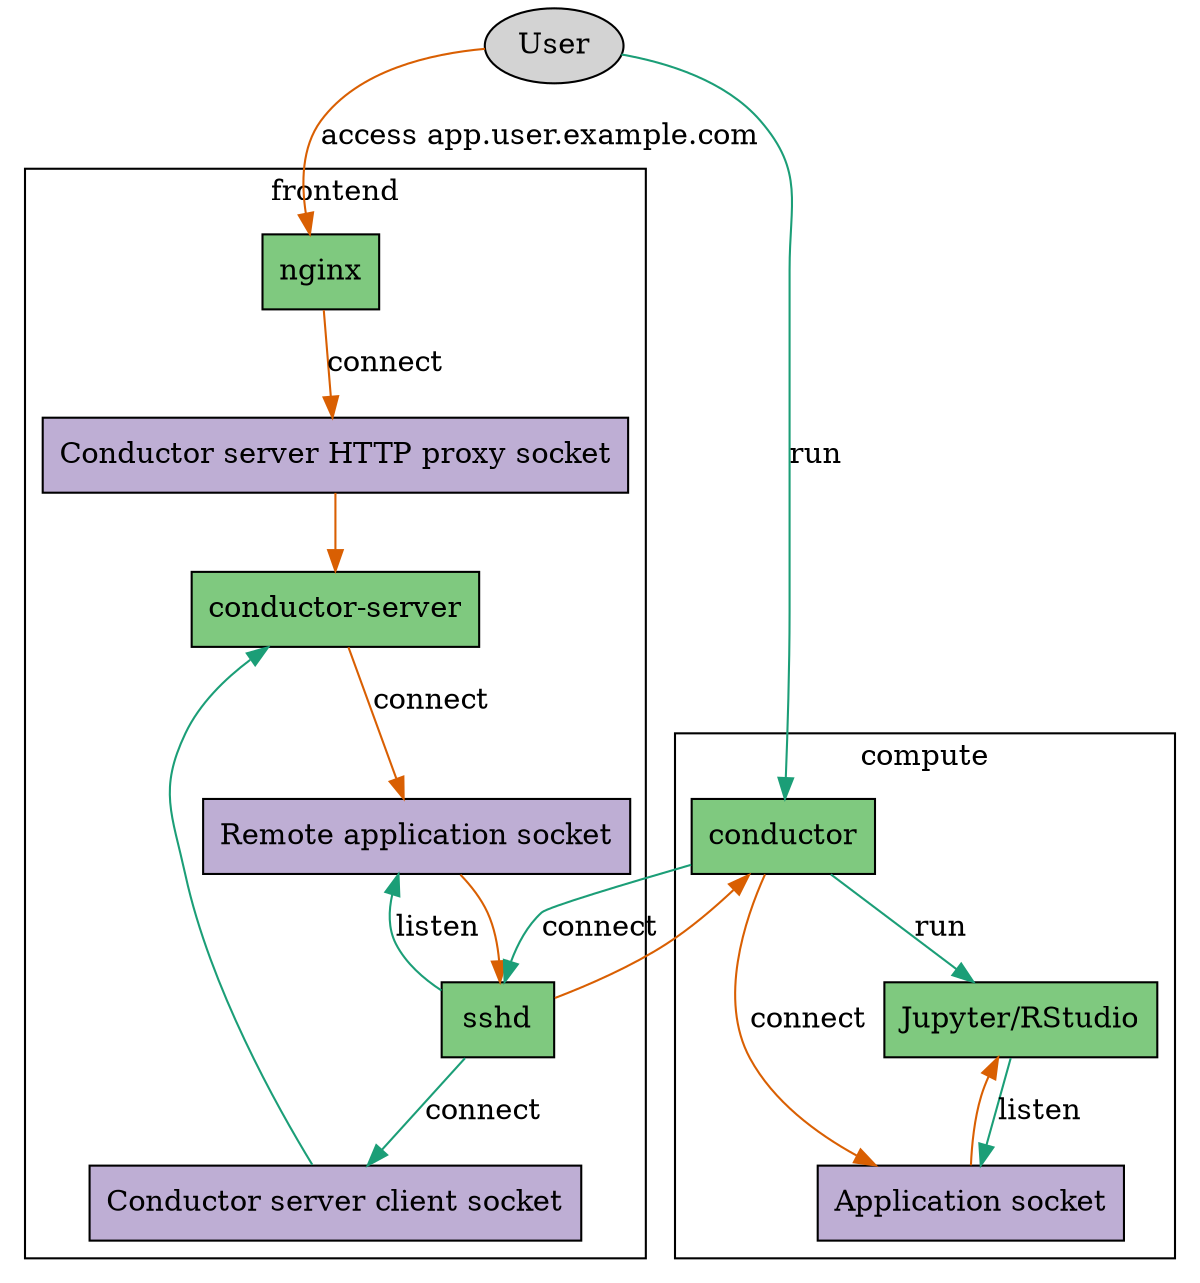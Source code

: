 digraph G {
	node [
		colorscheme="accent8"
		labeljust="l"
		style=filled
		]
	edge [
		colorscheme="dark28"
		]

	subgraph cluster_frontend {
		/* software */
		{
			node [
				fillcolor=1
				shape=record
			]
			nginx [label="nginx"];
			conductorserver [label="conductor-server"];
			sshd [label="sshd"];
		}
		{
			node [
				fillcolor=2
				shape=record
			]
			serversocket [label="Conductor server HTTP proxy socket"];
			remotesocket [label="Remote application socket"];
			clientsocket [label="Conductor server client socket"];
		}

		label="frontend";
	}

	subgraph cluster_compute {
		/* software */
		{
			node [
				fillcolor=1
				shape=record
			]
			conductorclient [label="conductor"];
			app [label="Jupyter/RStudio"];
		}
		{
			node [
				fillcolor=2
				shape=record
			]
			localsocket [label="Application socket"];
		}

		label="compute";
	}

	user [label="User"];

	/* http request flow */
	{
		edge [ color=2 ];
		user -> nginx [label="access app.user.example.com"];
		nginx -> serversocket [label="connect"];
		serversocket -> conductorserver;
		conductorserver -> remotesocket [label="connect"];
		remotesocket -> sshd;
		sshd -> conductorclient;
		conductorclient -> localsocket [label="connect"];
		localsocket -> app;
	}
	/* setup flow */
	{
		edge [ color=1 ];
		user -> conductorclient [label="run"];
		conductorclient -> app [label="run"];
		app -> localsocket [label="listen"];
		conductorclient -> sshd [label="connect"];
		sshd -> clientsocket [label="connect"];
		sshd -> remotesocket [label="listen"];
		clientsocket -> conductorserver;
	}
}

